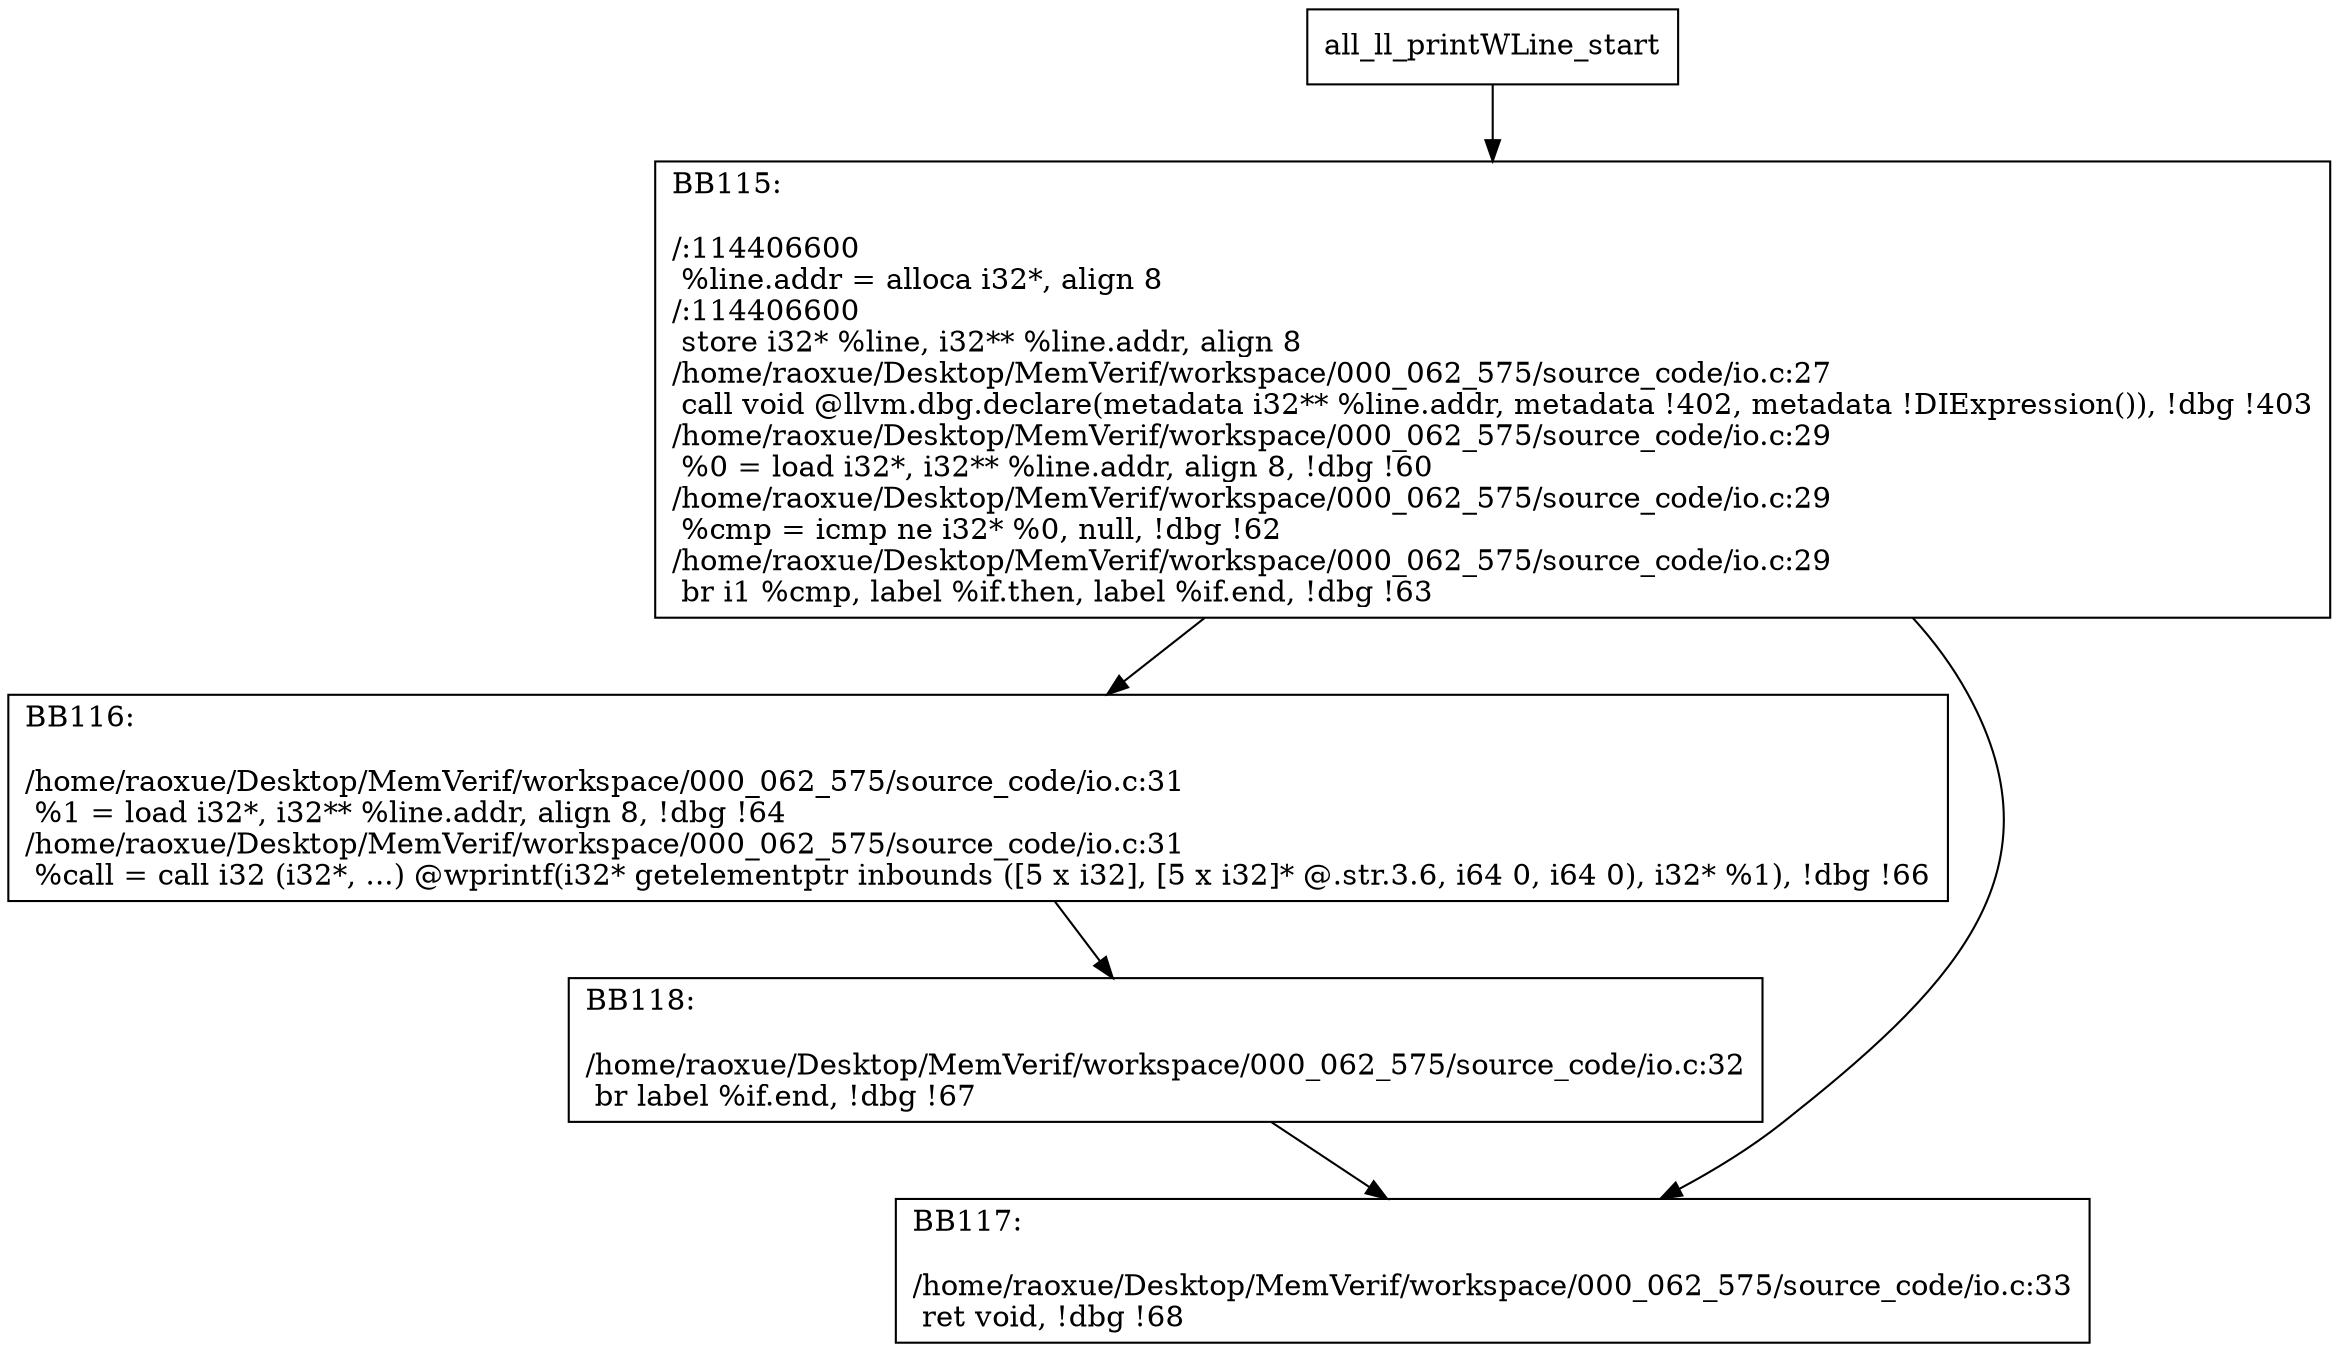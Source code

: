 digraph "CFG for'all_ll_printWLine' function" {
	BBall_ll_printWLine_start[shape=record,label="{all_ll_printWLine_start}"];
	BBall_ll_printWLine_start-> all_ll_printWLineBB115;
	all_ll_printWLineBB115 [shape=record, label="{BB115:\l\l/:114406600\l
  %line.addr = alloca i32*, align 8\l
/:114406600\l
  store i32* %line, i32** %line.addr, align 8\l
/home/raoxue/Desktop/MemVerif/workspace/000_062_575/source_code/io.c:27\l
  call void @llvm.dbg.declare(metadata i32** %line.addr, metadata !402, metadata !DIExpression()), !dbg !403\l
/home/raoxue/Desktop/MemVerif/workspace/000_062_575/source_code/io.c:29\l
  %0 = load i32*, i32** %line.addr, align 8, !dbg !60\l
/home/raoxue/Desktop/MemVerif/workspace/000_062_575/source_code/io.c:29\l
  %cmp = icmp ne i32* %0, null, !dbg !62\l
/home/raoxue/Desktop/MemVerif/workspace/000_062_575/source_code/io.c:29\l
  br i1 %cmp, label %if.then, label %if.end, !dbg !63\l
}"];
	all_ll_printWLineBB115-> all_ll_printWLineBB116;
	all_ll_printWLineBB115-> all_ll_printWLineBB117;
	all_ll_printWLineBB116 [shape=record, label="{BB116:\l\l/home/raoxue/Desktop/MemVerif/workspace/000_062_575/source_code/io.c:31\l
  %1 = load i32*, i32** %line.addr, align 8, !dbg !64\l
/home/raoxue/Desktop/MemVerif/workspace/000_062_575/source_code/io.c:31\l
  %call = call i32 (i32*, ...) @wprintf(i32* getelementptr inbounds ([5 x i32], [5 x i32]* @.str.3.6, i64 0, i64 0), i32* %1), !dbg !66\l
}"];
	all_ll_printWLineBB116-> all_ll_printWLineBB118;
	all_ll_printWLineBB118 [shape=record, label="{BB118:\l\l/home/raoxue/Desktop/MemVerif/workspace/000_062_575/source_code/io.c:32\l
  br label %if.end, !dbg !67\l
}"];
	all_ll_printWLineBB118-> all_ll_printWLineBB117;
	all_ll_printWLineBB117 [shape=record, label="{BB117:\l\l/home/raoxue/Desktop/MemVerif/workspace/000_062_575/source_code/io.c:33\l
  ret void, !dbg !68\l
}"];
}
